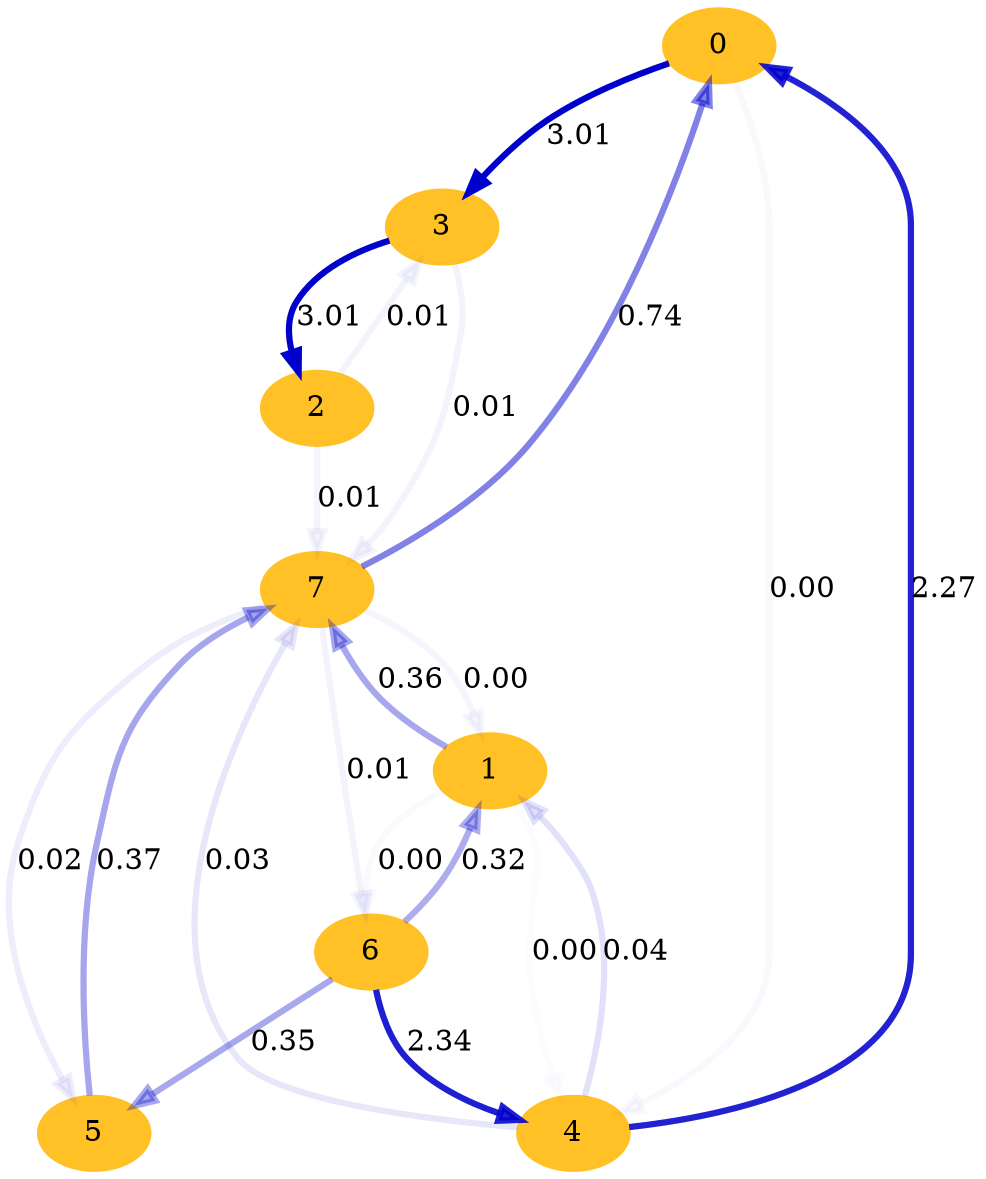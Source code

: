 digraph "" {
	node [color=red];
	0	[color=goldenrod1,
		fillcolor=goldenrod1,
		pin=true,
		pos="6.39, 0.25",
		style=filled];
	3	[color=goldenrod1,
		fillcolor=goldenrod1,
		pin=true,
		pos="8.92, 0.87",
		style=filled];
	0 -> 3	[color="#0000CCff",
		label=3.01,
		penwidth=3];
	4	[color=goldenrod1,
		fillcolor=goldenrod1,
		pin=true,
		pos="4.22, 0.30",
		style=filled];
	0 -> 4	[color="#0000CC 7",
		label=0.00,
		penwidth=3];
	1	[color=goldenrod1,
		fillcolor=goldenrod1,
		pin=true,
		pos="2.75, 2.23",
		style=filled];
	1 -> 4	[color="#0000CC 3",
		label=0.00,
		penwidth=3];
	6	[color=goldenrod1,
		fillcolor=goldenrod1,
		pin=true,
		pos="0.27, 1.99",
		style=filled];
	1 -> 6	[color="#0000CC 5",
		label=0.00,
		penwidth=3];
	7	[color=goldenrod1,
		fillcolor=goldenrod1,
		pin=true,
		pos="6.50, 5.45",
		style=filled];
	1 -> 7	[color="#0000CC58",
		label=0.36,
		penwidth=3];
	2	[color=goldenrod1,
		fillcolor=goldenrod1,
		pin=true,
		pos="7.36, 6.77",
		style=filled];
	2 -> 3	[color="#0000CC c",
		label=0.01,
		penwidth=3];
	2 -> 7	[color="#0000CC b",
		label=0.01,
		penwidth=3];
	3 -> 2	[color="#0000CCfe",
		label=3.01,
		penwidth=3];
	3 -> 7	[color="#0000CC c",
		label=0.01,
		penwidth=3];
	4 -> 0	[color="#0000CCdd",
		label=2.27,
		penwidth=3];
	4 -> 1	[color="#0000CC1e",
		label=0.04,
		penwidth=3];
	4 -> 7	[color="#0000CC18",
		label=0.03,
		penwidth=3];
	5	[color=goldenrod1,
		fillcolor=goldenrod1,
		pin=true,
		pos="2.19, 5.05",
		style=filled];
	5 -> 7	[color="#0000CC59",
		label=0.37,
		penwidth=3];
	6 -> 1	[color="#0000CC52",
		label=0.32,
		penwidth=3];
	6 -> 4	[color="#0000CCe0",
		label=2.34,
		penwidth=3];
	6 -> 5	[color="#0000CC57",
		label=0.35,
		penwidth=3];
	7 -> 0	[color="#0000CC7e",
		label=0.74,
		penwidth=3];
	7 -> 1	[color="#0000CC a",
		label=0.00,
		penwidth=3];
	7 -> 5	[color="#0000CC12",
		label=0.02,
		penwidth=3];
	7 -> 6	[color="#0000CC c",
		label=0.01,
		penwidth=3];
}
